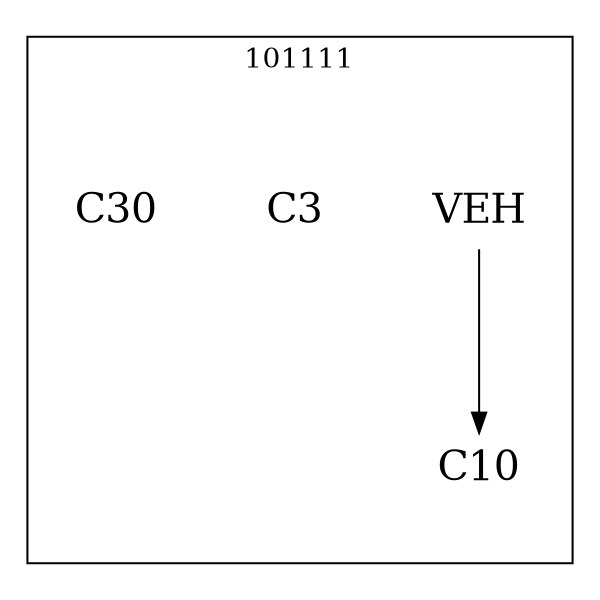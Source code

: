strict digraph DAGS {
	size = "4,4!" ; ratio ="fill"; subgraph cluster_0{
			labeldoc = "t";
			label = "101111";node	[label= VEH, shape = plaintext, fontsize=20] VEH;node	[label= C3, shape = plaintext, fontsize=20] C3;node	[label= C10, shape = plaintext, fontsize=20] C10;node	[label= C30, shape = plaintext, fontsize=20] C30;
VEH->C10;
	}}